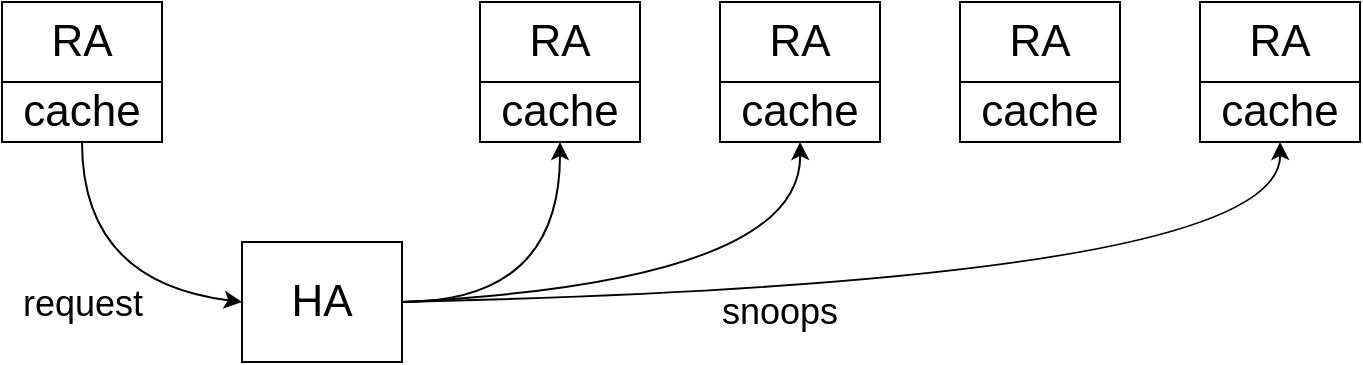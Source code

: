 <mxfile version="20.8.13" type="onedrive"><diagram name="Pagina-1" id="juBzMFPGxLo4q1mVQb0t"><mxGraphModel grid="1" page="1" gridSize="10" guides="1" tooltips="1" connect="1" arrows="1" fold="1" pageScale="1" pageWidth="827" pageHeight="1169" math="0" shadow="0"><root><mxCell id="0"/><mxCell id="1" parent="0"/><mxCell id="ZNhOFxlZ_SAn7Yu5MB18-12" value="&lt;font style=&quot;font-size: 22px;&quot;&gt;HA&lt;/font&gt;" style="rounded=0;whiteSpace=wrap;html=1;" vertex="1" parent="1"><mxGeometry x="200" y="200" width="80" height="60" as="geometry"/></mxCell><mxCell id="ZNhOFxlZ_SAn7Yu5MB18-13" value="&lt;font style=&quot;font-size: 22px;&quot;&gt;RA&lt;/font&gt;" style="rounded=0;whiteSpace=wrap;html=1;" vertex="1" parent="1"><mxGeometry x="80" y="80" width="80" height="40" as="geometry"/></mxCell><mxCell id="ZNhOFxlZ_SAn7Yu5MB18-14" value="cache" style="rounded=0;whiteSpace=wrap;html=1;fontSize=22;" vertex="1" parent="1"><mxGeometry x="80" y="120" width="80" height="30" as="geometry"/></mxCell><mxCell id="ZNhOFxlZ_SAn7Yu5MB18-15" value="&lt;font style=&quot;font-size: 22px;&quot;&gt;RA&lt;/font&gt;" style="rounded=0;whiteSpace=wrap;html=1;" vertex="1" parent="1"><mxGeometry x="679" y="80" width="80" height="40" as="geometry"/></mxCell><mxCell id="ZNhOFxlZ_SAn7Yu5MB18-16" value="cache" style="rounded=0;whiteSpace=wrap;html=1;fontSize=22;" vertex="1" parent="1"><mxGeometry x="679" y="120" width="80" height="30" as="geometry"/></mxCell><mxCell id="ZNhOFxlZ_SAn7Yu5MB18-17" value="&lt;font style=&quot;font-size: 22px;&quot;&gt;RA&lt;/font&gt;" style="rounded=0;whiteSpace=wrap;html=1;" vertex="1" parent="1"><mxGeometry x="559" y="80" width="80" height="40" as="geometry"/></mxCell><mxCell id="ZNhOFxlZ_SAn7Yu5MB18-18" value="cache" style="rounded=0;whiteSpace=wrap;html=1;fontSize=22;" vertex="1" parent="1"><mxGeometry x="559" y="120" width="80" height="30" as="geometry"/></mxCell><mxCell id="ZNhOFxlZ_SAn7Yu5MB18-19" value="&lt;font style=&quot;font-size: 22px;&quot;&gt;RA&lt;/font&gt;" style="rounded=0;whiteSpace=wrap;html=1;" vertex="1" parent="1"><mxGeometry x="439" y="80" width="80" height="40" as="geometry"/></mxCell><mxCell id="ZNhOFxlZ_SAn7Yu5MB18-20" value="cache" style="rounded=0;whiteSpace=wrap;html=1;fontSize=22;" vertex="1" parent="1"><mxGeometry x="439" y="120" width="80" height="30" as="geometry"/></mxCell><mxCell id="ZNhOFxlZ_SAn7Yu5MB18-21" value="&lt;font style=&quot;font-size: 22px;&quot;&gt;RA&lt;/font&gt;" style="rounded=0;whiteSpace=wrap;html=1;" vertex="1" parent="1"><mxGeometry x="319" y="80" width="80" height="40" as="geometry"/></mxCell><mxCell id="ZNhOFxlZ_SAn7Yu5MB18-22" value="cache" style="rounded=0;whiteSpace=wrap;html=1;fontSize=22;" vertex="1" parent="1"><mxGeometry x="319" y="120" width="80" height="30" as="geometry"/></mxCell><mxCell id="ZNhOFxlZ_SAn7Yu5MB18-23" value="" style="endArrow=classic;html=1;fontSize=22;exitX=0.5;exitY=1;exitDx=0;exitDy=0;entryX=0;entryY=0.5;entryDx=0;entryDy=0;curved=1;labelBackgroundColor=none;" edge="1" parent="1" source="ZNhOFxlZ_SAn7Yu5MB18-14" target="ZNhOFxlZ_SAn7Yu5MB18-12"><mxGeometry width="50" height="50" relative="1" as="geometry"><mxPoint x="250" y="190" as="sourcePoint"/><mxPoint x="300" y="140" as="targetPoint"/><Array as="points"><mxPoint x="120" y="220"/></Array></mxGeometry></mxCell><mxCell id="ZNhOFxlZ_SAn7Yu5MB18-24" value="&lt;font style=&quot;font-size: 18px;&quot;&gt;request&lt;/font&gt;" style="edgeLabel;html=1;align=center;verticalAlign=middle;resizable=0;points=[];fontSize=22;labelBackgroundColor=none;" connectable="0" vertex="1" parent="ZNhOFxlZ_SAn7Yu5MB18-23"><mxGeometry x="0.122" y="13" relative="1" as="geometry"><mxPoint x="-16" y="21" as="offset"/></mxGeometry></mxCell><mxCell id="ZNhOFxlZ_SAn7Yu5MB18-25" value="" style="endArrow=classic;html=1;labelBackgroundColor=none;fontSize=18;curved=1;entryX=0.5;entryY=1;entryDx=0;entryDy=0;exitX=1;exitY=0.5;exitDx=0;exitDy=0;" edge="1" parent="1" source="ZNhOFxlZ_SAn7Yu5MB18-12" target="ZNhOFxlZ_SAn7Yu5MB18-22"><mxGeometry width="50" height="50" relative="1" as="geometry"><mxPoint x="280" y="200" as="sourcePoint"/><mxPoint x="330" y="150" as="targetPoint"/><Array as="points"><mxPoint x="359" y="230"/></Array></mxGeometry></mxCell><mxCell id="ZNhOFxlZ_SAn7Yu5MB18-26" value="" style="endArrow=classic;html=1;labelBackgroundColor=none;fontSize=18;curved=1;entryX=0.5;entryY=1;entryDx=0;entryDy=0;" edge="1" parent="1" target="ZNhOFxlZ_SAn7Yu5MB18-20"><mxGeometry width="50" height="50" relative="1" as="geometry"><mxPoint x="280" y="230" as="sourcePoint"/><mxPoint x="369" y="160" as="targetPoint"/><Array as="points"><mxPoint x="480" y="220"/></Array></mxGeometry></mxCell><mxCell id="ZNhOFxlZ_SAn7Yu5MB18-27" value="" style="endArrow=classic;html=1;labelBackgroundColor=none;fontSize=18;curved=1;entryX=0.5;entryY=1;entryDx=0;entryDy=0;" edge="1" parent="1" target="ZNhOFxlZ_SAn7Yu5MB18-16"><mxGeometry width="50" height="50" relative="1" as="geometry"><mxPoint x="280" y="230" as="sourcePoint"/><mxPoint x="350" y="180" as="targetPoint"/><Array as="points"><mxPoint x="720" y="220"/></Array></mxGeometry></mxCell><mxCell id="ZNhOFxlZ_SAn7Yu5MB18-29" value="snoops" style="text;html=1;strokeColor=none;fillColor=none;align=center;verticalAlign=middle;whiteSpace=wrap;rounded=0;fontSize=18;" vertex="1" parent="1"><mxGeometry x="439" y="220" width="60" height="30" as="geometry"/></mxCell></root></mxGraphModel></diagram></mxfile>